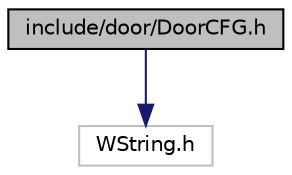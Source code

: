 digraph "include/door/DoorCFG.h"
{
 // LATEX_PDF_SIZE
  edge [fontname="Helvetica",fontsize="10",labelfontname="Helvetica",labelfontsize="10"];
  node [fontname="Helvetica",fontsize="10",shape=record];
  Node1 [label="include/door/DoorCFG.h",height=0.2,width=0.4,color="black", fillcolor="grey75", style="filled", fontcolor="black",tooltip="DoorCFG class."];
  Node1 -> Node2 [color="midnightblue",fontsize="10",style="solid",fontname="Helvetica"];
  Node2 [label="WString.h",height=0.2,width=0.4,color="grey75", fillcolor="white", style="filled",tooltip=" "];
}
